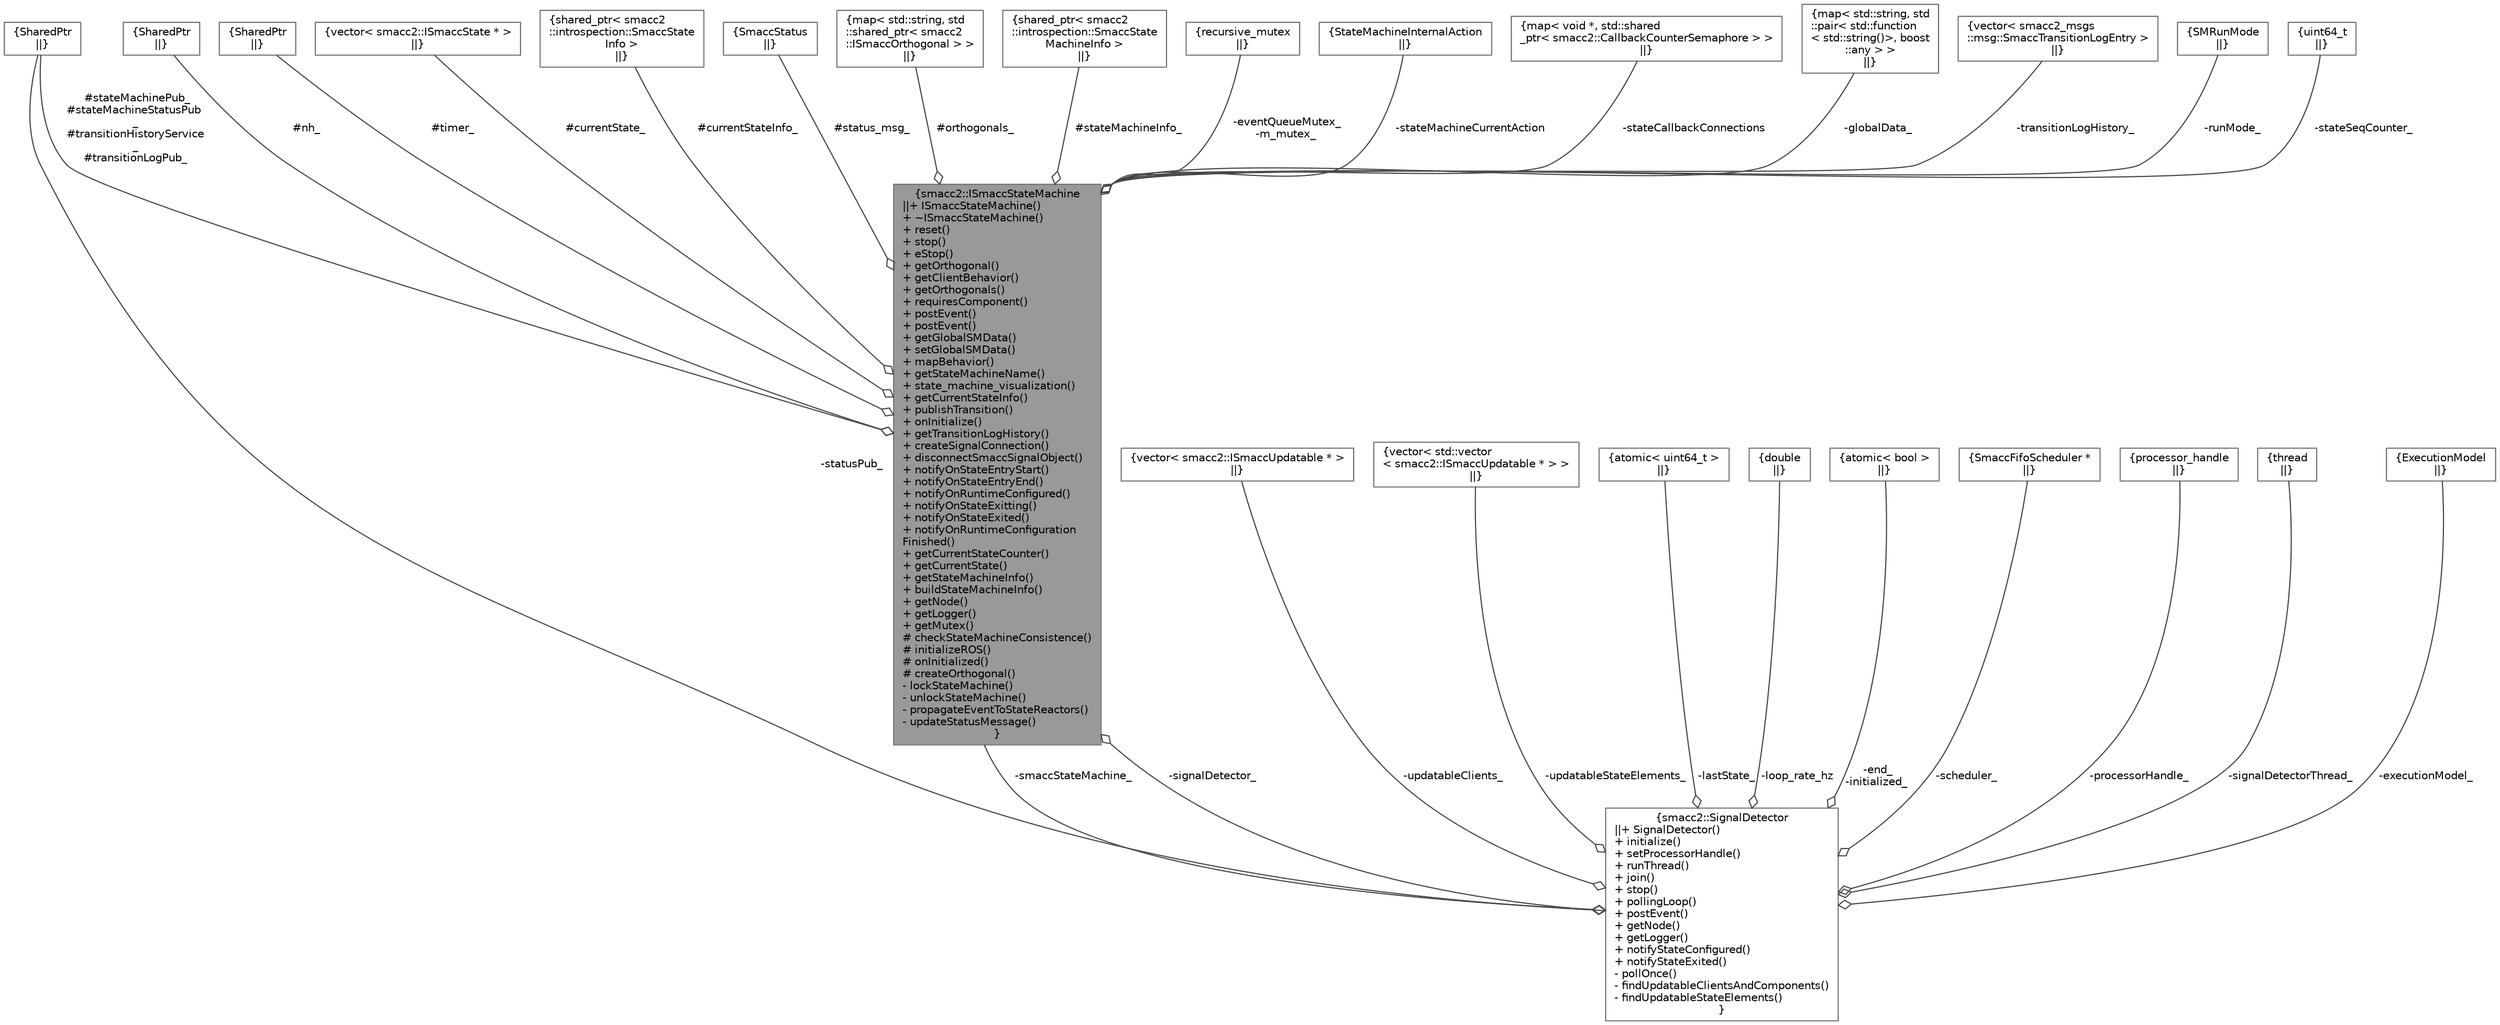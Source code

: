 digraph "smacc2::ISmaccStateMachine"
{
 // LATEX_PDF_SIZE
  bgcolor="transparent";
  edge [fontname=Helvetica,fontsize=10,labelfontname=Helvetica,labelfontsize=10];
  node [fontname=Helvetica,fontsize=10,shape=box,height=0.2,width=0.4];
  Node1 [label="{smacc2::ISmaccStateMachine\n||+ ISmaccStateMachine()\l+ ~ISmaccStateMachine()\l+ reset()\l+ stop()\l+ eStop()\l+ getOrthogonal()\l+ getClientBehavior()\l+ getOrthogonals()\l+ requiresComponent()\l+ postEvent()\l+ postEvent()\l+ getGlobalSMData()\l+ setGlobalSMData()\l+ mapBehavior()\l+ getStateMachineName()\l+ state_machine_visualization()\l+ getCurrentStateInfo()\l+ publishTransition()\l+ onInitialize()\l+ getTransitionLogHistory()\l+ createSignalConnection()\l+ disconnectSmaccSignalObject()\l+ notifyOnStateEntryStart()\l+ notifyOnStateEntryEnd()\l+ notifyOnRuntimeConfigured()\l+ notifyOnStateExitting()\l+ notifyOnStateExited()\l+ notifyOnRuntimeConfiguration\lFinished()\l+ getCurrentStateCounter()\l+ getCurrentState()\l+ getStateMachineInfo()\l+ buildStateMachineInfo()\l+ getNode()\l+ getLogger()\l+ getMutex()\l# checkStateMachineConsistence()\l# initializeROS()\l# onInitialized()\l# createOrthogonal()\l- lockStateMachine()\l- unlockStateMachine()\l- propagateEventToStateReactors()\l- updateStatusMessage()\l}",height=0.2,width=0.4,color="gray40", fillcolor="grey60", style="filled", fontcolor="black",tooltip=" "];
  Node2 -> Node1 [color="grey25",style="solid",label=" #nh_" ,arrowhead="odiamond"];
  Node2 [label="{SharedPtr\n||}",height=0.2,width=0.4,color="gray40", fillcolor="white", style="filled",tooltip=" "];
  Node3 -> Node1 [color="grey25",style="solid",label=" #timer_" ,arrowhead="odiamond"];
  Node3 [label="{SharedPtr\n||}",height=0.2,width=0.4,color="gray40", fillcolor="white", style="filled",tooltip=" "];
  Node4 -> Node1 [color="grey25",style="solid",label=" #stateMachinePub_\n#stateMachineStatusPub\l_\n#transitionHistoryService\l_\n#transitionLogPub_" ,arrowhead="odiamond"];
  Node4 [label="{SharedPtr\n||}",height=0.2,width=0.4,color="gray40", fillcolor="white", style="filled",tooltip=" "];
  Node5 -> Node1 [color="grey25",style="solid",label=" #currentState_" ,arrowhead="odiamond"];
  Node5 [label="{vector\< smacc2::ISmaccState * \>\n||}",height=0.2,width=0.4,color="gray40", fillcolor="white", style="filled",tooltip=" "];
  Node6 -> Node1 [color="grey25",style="solid",label=" #currentStateInfo_" ,arrowhead="odiamond"];
  Node6 [label="{shared_ptr\< smacc2\l::introspection::SmaccState\lInfo \>\n||}",height=0.2,width=0.4,color="gray40", fillcolor="white", style="filled",tooltip=" "];
  Node7 -> Node1 [color="grey25",style="solid",label=" #status_msg_" ,arrowhead="odiamond"];
  Node7 [label="{SmaccStatus\n||}",height=0.2,width=0.4,color="gray40", fillcolor="white", style="filled",tooltip=" "];
  Node8 -> Node1 [color="grey25",style="solid",label=" #orthogonals_" ,arrowhead="odiamond"];
  Node8 [label="{map\< std::string, std\l::shared_ptr\< smacc2\l::ISmaccOrthogonal \> \>\n||}",height=0.2,width=0.4,color="gray40", fillcolor="white", style="filled",tooltip=" "];
  Node9 -> Node1 [color="grey25",style="solid",label=" #stateMachineInfo_" ,arrowhead="odiamond"];
  Node9 [label="{shared_ptr\< smacc2\l::introspection::SmaccState\lMachineInfo \>\n||}",height=0.2,width=0.4,color="gray40", fillcolor="white", style="filled",tooltip=" "];
  Node10 -> Node1 [color="grey25",style="solid",label=" -eventQueueMutex_\n-m_mutex_" ,arrowhead="odiamond"];
  Node10 [label="{recursive_mutex\n||}",height=0.2,width=0.4,color="gray40", fillcolor="white", style="filled",tooltip=" "];
  Node11 -> Node1 [color="grey25",style="solid",label=" -stateMachineCurrentAction" ,arrowhead="odiamond"];
  Node11 [label="{StateMachineInternalAction\n||}",height=0.2,width=0.4,color="gray40", fillcolor="white", style="filled",tooltip=" "];
  Node12 -> Node1 [color="grey25",style="solid",label=" -stateCallbackConnections" ,arrowhead="odiamond"];
  Node12 [label="{map\< void *, std::shared\l_ptr\< smacc2::CallbackCounterSemaphore \> \>\n||}",height=0.2,width=0.4,color="gray40", fillcolor="white", style="filled",tooltip=" "];
  Node13 -> Node1 [color="grey25",style="solid",label=" -globalData_" ,arrowhead="odiamond"];
  Node13 [label="{map\< std::string, std\l::pair\< std::function\l\< std::string()\>, boost\l::any \> \>\n||}",height=0.2,width=0.4,color="gray40", fillcolor="white", style="filled",tooltip=" "];
  Node14 -> Node1 [color="grey25",style="solid",label=" -transitionLogHistory_" ,arrowhead="odiamond"];
  Node14 [label="{vector\< smacc2_msgs\l::msg::SmaccTransitionLogEntry \>\n||}",height=0.2,width=0.4,color="gray40", fillcolor="white", style="filled",tooltip=" "];
  Node15 -> Node1 [color="grey25",style="solid",label=" -runMode_" ,arrowhead="odiamond"];
  Node15 [label="{SMRunMode\n||}",height=0.2,width=0.4,color="gray40", fillcolor="white", style="filled",tooltip=" "];
  Node16 -> Node1 [color="grey25",style="solid",label=" -signalDetector_" ,arrowhead="odiamond"];
  Node16 [label="{smacc2::SignalDetector\n||+ SignalDetector()\l+ initialize()\l+ setProcessorHandle()\l+ runThread()\l+ join()\l+ stop()\l+ pollingLoop()\l+ postEvent()\l+ getNode()\l+ getLogger()\l+ notifyStateConfigured()\l+ notifyStateExited()\l- pollOnce()\l- findUpdatableClientsAndComponents()\l- findUpdatableStateElements()\l}",height=0.2,width=0.4,color="gray40", fillcolor="white", style="filled",URL="$classsmacc2_1_1SignalDetector.html",tooltip=" "];
  Node1 -> Node16 [color="grey25",style="solid",label=" -smaccStateMachine_" ,arrowhead="odiamond"];
  Node17 -> Node16 [color="grey25",style="solid",label=" -updatableClients_" ,arrowhead="odiamond"];
  Node17 [label="{vector\< smacc2::ISmaccUpdatable * \>\n||}",height=0.2,width=0.4,color="gray40", fillcolor="white", style="filled",tooltip=" "];
  Node18 -> Node16 [color="grey25",style="solid",label=" -updatableStateElements_" ,arrowhead="odiamond"];
  Node18 [label="{vector\< std::vector\l\< smacc2::ISmaccUpdatable * \> \>\n||}",height=0.2,width=0.4,color="gray40", fillcolor="white", style="filled",tooltip=" "];
  Node19 -> Node16 [color="grey25",style="solid",label=" -lastState_" ,arrowhead="odiamond"];
  Node19 [label="{atomic\< uint64_t \>\n||}",height=0.2,width=0.4,color="gray40", fillcolor="white", style="filled",tooltip=" "];
  Node20 -> Node16 [color="grey25",style="solid",label=" -loop_rate_hz" ,arrowhead="odiamond"];
  Node20 [label="{double\n||}",height=0.2,width=0.4,color="gray40", fillcolor="white", style="filled",tooltip=" "];
  Node21 -> Node16 [color="grey25",style="solid",label=" -end_\n-initialized_" ,arrowhead="odiamond"];
  Node21 [label="{atomic\< bool \>\n||}",height=0.2,width=0.4,color="gray40", fillcolor="white", style="filled",tooltip=" "];
  Node4 -> Node16 [color="grey25",style="solid",label=" -statusPub_" ,arrowhead="odiamond"];
  Node22 -> Node16 [color="grey25",style="solid",label=" -scheduler_" ,arrowhead="odiamond"];
  Node22 [label="{SmaccFifoScheduler *\n||}",height=0.2,width=0.4,color="gray40", fillcolor="white", style="filled",tooltip=" "];
  Node23 -> Node16 [color="grey25",style="solid",label=" -processorHandle_" ,arrowhead="odiamond"];
  Node23 [label="{processor_handle\n||}",height=0.2,width=0.4,color="gray40", fillcolor="white", style="filled",tooltip=" "];
  Node24 -> Node16 [color="grey25",style="solid",label=" -signalDetectorThread_" ,arrowhead="odiamond"];
  Node24 [label="{thread\n||}",height=0.2,width=0.4,color="gray40", fillcolor="white", style="filled",tooltip=" "];
  Node25 -> Node16 [color="grey25",style="solid",label=" -executionModel_" ,arrowhead="odiamond"];
  Node25 [label="{ExecutionModel\n||}",height=0.2,width=0.4,color="gray40", fillcolor="white", style="filled",tooltip=" "];
  Node26 -> Node1 [color="grey25",style="solid",label=" -stateSeqCounter_" ,arrowhead="odiamond"];
  Node26 [label="{uint64_t\n||}",height=0.2,width=0.4,color="gray40", fillcolor="white", style="filled",tooltip=" "];
}
